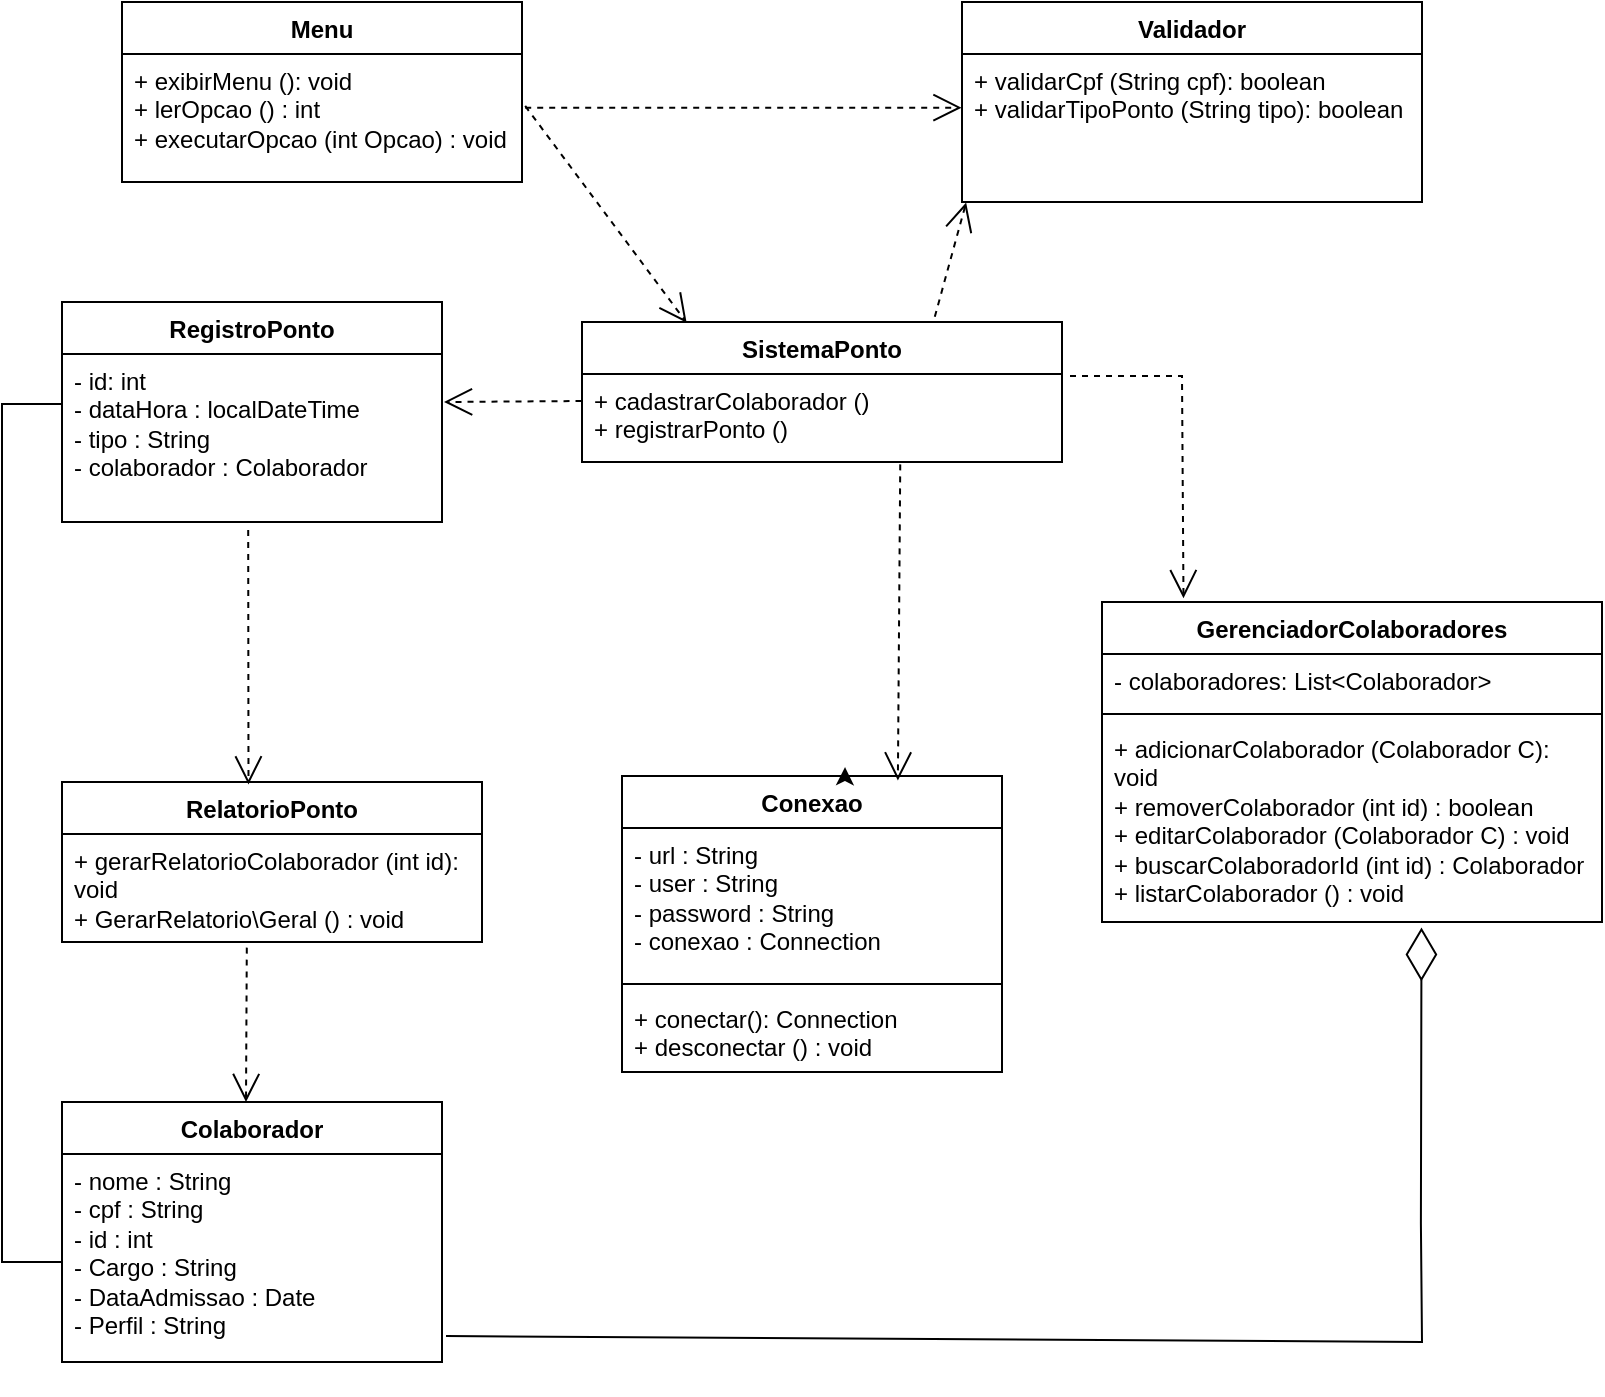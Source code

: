 <mxfile version="27.0.5">
  <diagram id="C5RBs43oDa-KdzZeNtuy" name="Page-1">
    <mxGraphModel dx="2043" dy="671" grid="1" gridSize="10" guides="1" tooltips="1" connect="0" arrows="1" fold="1" page="1" pageScale="1" pageWidth="827" pageHeight="1169" math="0" shadow="0">
      <root>
        <mxCell id="WIyWlLk6GJQsqaUBKTNV-0" />
        <mxCell id="WIyWlLk6GJQsqaUBKTNV-1" parent="WIyWlLk6GJQsqaUBKTNV-0" />
        <mxCell id="B1A5lcR5f1wwEApOaVD2-29" value="Colaborador" style="swimlane;fontStyle=1;align=center;verticalAlign=top;childLayout=stackLayout;horizontal=1;startSize=26;horizontalStack=0;resizeParent=1;resizeParentMax=0;resizeLast=0;collapsible=1;marginBottom=0;whiteSpace=wrap;html=1;" parent="WIyWlLk6GJQsqaUBKTNV-1" vertex="1">
          <mxGeometry x="20" y="600" width="190" height="130" as="geometry" />
        </mxCell>
        <mxCell id="B1A5lcR5f1wwEApOaVD2-30" value="- nome : String&lt;div&gt;- cpf : String&lt;/div&gt;&lt;div&gt;- id : int&lt;/div&gt;&lt;div&gt;- Cargo : String&lt;/div&gt;&lt;div&gt;- DataAdmissao : Date&lt;/div&gt;&lt;div&gt;- Perfil : String&lt;/div&gt;" style="text;strokeColor=none;fillColor=none;align=left;verticalAlign=top;spacingLeft=4;spacingRight=4;overflow=hidden;rotatable=0;points=[[0,0.5],[1,0.5]];portConstraint=eastwest;whiteSpace=wrap;html=1;" parent="B1A5lcR5f1wwEApOaVD2-29" vertex="1">
          <mxGeometry y="26" width="190" height="104" as="geometry" />
        </mxCell>
        <mxCell id="B1A5lcR5f1wwEApOaVD2-38" value="RegistroPonto" style="swimlane;fontStyle=1;align=center;verticalAlign=top;childLayout=stackLayout;horizontal=1;startSize=26;horizontalStack=0;resizeParent=1;resizeParentMax=0;resizeLast=0;collapsible=1;marginBottom=0;whiteSpace=wrap;html=1;" parent="WIyWlLk6GJQsqaUBKTNV-1" vertex="1">
          <mxGeometry x="20" y="200" width="190" height="110" as="geometry" />
        </mxCell>
        <mxCell id="B1A5lcR5f1wwEApOaVD2-39" value="- id: int&lt;div&gt;- dataHora : localDateTime&lt;/div&gt;&lt;div&gt;- tipo : String&lt;/div&gt;&lt;div&gt;- colaborador : Colaborador&lt;/div&gt;" style="text;strokeColor=none;fillColor=none;align=left;verticalAlign=top;spacingLeft=4;spacingRight=4;overflow=hidden;rotatable=0;points=[[0,0.5],[1,0.5]];portConstraint=eastwest;whiteSpace=wrap;html=1;" parent="B1A5lcR5f1wwEApOaVD2-38" vertex="1">
          <mxGeometry y="26" width="190" height="84" as="geometry" />
        </mxCell>
        <mxCell id="B1A5lcR5f1wwEApOaVD2-42" value="SistemaPonto" style="swimlane;fontStyle=1;align=center;verticalAlign=top;childLayout=stackLayout;horizontal=1;startSize=26;horizontalStack=0;resizeParent=1;resizeParentMax=0;resizeLast=0;collapsible=1;marginBottom=0;whiteSpace=wrap;html=1;" parent="WIyWlLk6GJQsqaUBKTNV-1" vertex="1">
          <mxGeometry x="280" y="210" width="240" height="70" as="geometry" />
        </mxCell>
        <mxCell id="B1A5lcR5f1wwEApOaVD2-45" value="+ cadastrarColaborador ()&lt;div&gt;+ registrarPonto ()&lt;/div&gt;&lt;div&gt;&lt;div&gt;&lt;br&gt;&lt;/div&gt;&lt;/div&gt;" style="text;strokeColor=none;fillColor=none;align=left;verticalAlign=top;spacingLeft=4;spacingRight=4;overflow=hidden;rotatable=0;points=[[0,0.5],[1,0.5]];portConstraint=eastwest;whiteSpace=wrap;html=1;" parent="B1A5lcR5f1wwEApOaVD2-42" vertex="1">
          <mxGeometry y="26" width="240" height="44" as="geometry" />
        </mxCell>
        <mxCell id="B1A5lcR5f1wwEApOaVD2-46" value="Conexao" style="swimlane;fontStyle=1;align=center;verticalAlign=top;childLayout=stackLayout;horizontal=1;startSize=26;horizontalStack=0;resizeParent=1;resizeParentMax=0;resizeLast=0;collapsible=1;marginBottom=0;whiteSpace=wrap;html=1;" parent="WIyWlLk6GJQsqaUBKTNV-1" vertex="1">
          <mxGeometry x="300" y="437" width="190" height="148" as="geometry" />
        </mxCell>
        <mxCell id="B1A5lcR5f1wwEApOaVD2-47" value="- url : String&amp;nbsp;&lt;div&gt;- user : String&lt;/div&gt;&lt;div&gt;- password : String&lt;/div&gt;&lt;div&gt;- conexao : Connection&lt;/div&gt;" style="text;strokeColor=none;fillColor=none;align=left;verticalAlign=top;spacingLeft=4;spacingRight=4;overflow=hidden;rotatable=0;points=[[0,0.5],[1,0.5]];portConstraint=eastwest;whiteSpace=wrap;html=1;" parent="B1A5lcR5f1wwEApOaVD2-46" vertex="1">
          <mxGeometry y="26" width="190" height="74" as="geometry" />
        </mxCell>
        <mxCell id="B1A5lcR5f1wwEApOaVD2-77" value="" style="line;strokeWidth=1;fillColor=none;align=left;verticalAlign=middle;spacingTop=-1;spacingLeft=3;spacingRight=3;rotatable=0;labelPosition=right;points=[];portConstraint=eastwest;strokeColor=inherit;" parent="B1A5lcR5f1wwEApOaVD2-46" vertex="1">
          <mxGeometry y="100" width="190" height="8" as="geometry" />
        </mxCell>
        <mxCell id="B1A5lcR5f1wwEApOaVD2-48" value="" style="line;strokeWidth=1;fillColor=none;align=left;verticalAlign=middle;spacingTop=-1;spacingLeft=3;spacingRight=3;rotatable=0;labelPosition=right;points=[];portConstraint=eastwest;strokeColor=inherit;" parent="B1A5lcR5f1wwEApOaVD2-46" vertex="1">
          <mxGeometry y="108" width="190" as="geometry" />
        </mxCell>
        <mxCell id="B1A5lcR5f1wwEApOaVD2-49" value="+ conectar(): Connection&lt;div&gt;+ desconectar () : void&lt;/div&gt;" style="text;strokeColor=none;fillColor=none;align=left;verticalAlign=top;spacingLeft=4;spacingRight=4;overflow=hidden;rotatable=0;points=[[0,0.5],[1,0.5]];portConstraint=eastwest;whiteSpace=wrap;html=1;" parent="B1A5lcR5f1wwEApOaVD2-46" vertex="1">
          <mxGeometry y="108" width="190" height="40" as="geometry" />
        </mxCell>
        <mxCell id="B1A5lcR5f1wwEApOaVD2-50" value="RelatorioPonto" style="swimlane;fontStyle=1;align=center;verticalAlign=top;childLayout=stackLayout;horizontal=1;startSize=26;horizontalStack=0;resizeParent=1;resizeParentMax=0;resizeLast=0;collapsible=1;marginBottom=0;whiteSpace=wrap;html=1;" parent="WIyWlLk6GJQsqaUBKTNV-1" vertex="1">
          <mxGeometry x="20" y="440" width="210" height="80" as="geometry" />
        </mxCell>
        <mxCell id="B1A5lcR5f1wwEApOaVD2-53" value="+ gerarRelatorioColaborador (int id): void&lt;div&gt;+ GerarRelatorio\Geral () : void&lt;/div&gt;" style="text;strokeColor=none;fillColor=none;align=left;verticalAlign=top;spacingLeft=4;spacingRight=4;overflow=hidden;rotatable=0;points=[[0,0.5],[1,0.5]];portConstraint=eastwest;whiteSpace=wrap;html=1;" parent="B1A5lcR5f1wwEApOaVD2-50" vertex="1">
          <mxGeometry y="26" width="210" height="54" as="geometry" />
        </mxCell>
        <mxCell id="B1A5lcR5f1wwEApOaVD2-54" value="Menu" style="swimlane;fontStyle=1;align=center;verticalAlign=top;childLayout=stackLayout;horizontal=1;startSize=26;horizontalStack=0;resizeParent=1;resizeParentMax=0;resizeLast=0;collapsible=1;marginBottom=0;whiteSpace=wrap;html=1;" parent="WIyWlLk6GJQsqaUBKTNV-1" vertex="1">
          <mxGeometry x="50" y="50" width="200" height="90" as="geometry" />
        </mxCell>
        <mxCell id="B1A5lcR5f1wwEApOaVD2-57" value="+ exibirMenu (): void&lt;div&gt;+ lerOpcao () : int&lt;/div&gt;&lt;div&gt;+ executarOpcao (int Opcao) : void&lt;/div&gt;&lt;div&gt;&lt;br&gt;&lt;div&gt;&lt;br&gt;&lt;/div&gt;&lt;/div&gt;" style="text;strokeColor=none;fillColor=none;align=left;verticalAlign=top;spacingLeft=4;spacingRight=4;overflow=hidden;rotatable=0;points=[[0,0.5],[1,0.5]];portConstraint=eastwest;whiteSpace=wrap;html=1;" parent="B1A5lcR5f1wwEApOaVD2-54" vertex="1">
          <mxGeometry y="26" width="200" height="64" as="geometry" />
        </mxCell>
        <mxCell id="B1A5lcR5f1wwEApOaVD2-58" value="Validador" style="swimlane;fontStyle=1;align=center;verticalAlign=top;childLayout=stackLayout;horizontal=1;startSize=26;horizontalStack=0;resizeParent=1;resizeParentMax=0;resizeLast=0;collapsible=1;marginBottom=0;whiteSpace=wrap;html=1;" parent="WIyWlLk6GJQsqaUBKTNV-1" vertex="1">
          <mxGeometry x="470" y="50" width="230" height="100" as="geometry" />
        </mxCell>
        <mxCell id="B1A5lcR5f1wwEApOaVD2-61" value="+ validarCpf (String cpf): boolean&lt;div&gt;+ validarTipoPonto (String tipo): boolean&lt;/div&gt;&lt;div&gt;&lt;div&gt;&lt;br&gt;&lt;/div&gt;&lt;/div&gt;" style="text;strokeColor=none;fillColor=none;align=left;verticalAlign=top;spacingLeft=4;spacingRight=4;overflow=hidden;rotatable=0;points=[[0,0.5],[1,0.5]];portConstraint=eastwest;whiteSpace=wrap;html=1;" parent="B1A5lcR5f1wwEApOaVD2-58" vertex="1">
          <mxGeometry y="26" width="230" height="74" as="geometry" />
        </mxCell>
        <mxCell id="B1A5lcR5f1wwEApOaVD2-63" value="GerenciadorColaboradores" style="swimlane;fontStyle=1;align=center;verticalAlign=top;childLayout=stackLayout;horizontal=1;startSize=26;horizontalStack=0;resizeParent=1;resizeParentMax=0;resizeLast=0;collapsible=1;marginBottom=0;whiteSpace=wrap;html=1;" parent="WIyWlLk6GJQsqaUBKTNV-1" vertex="1">
          <mxGeometry x="540" y="350" width="250" height="160" as="geometry">
            <mxRectangle x="304" y="320" width="210" height="30" as="alternateBounds" />
          </mxGeometry>
        </mxCell>
        <mxCell id="B1A5lcR5f1wwEApOaVD2-64" value="- colaboradores: List&amp;lt;Colaborador&amp;gt;" style="text;strokeColor=none;fillColor=none;align=left;verticalAlign=top;spacingLeft=4;spacingRight=4;overflow=hidden;rotatable=0;points=[[0,0.5],[1,0.5]];portConstraint=eastwest;whiteSpace=wrap;html=1;" parent="B1A5lcR5f1wwEApOaVD2-63" vertex="1">
          <mxGeometry y="26" width="250" height="26" as="geometry" />
        </mxCell>
        <mxCell id="B1A5lcR5f1wwEApOaVD2-65" value="" style="line;strokeWidth=1;fillColor=none;align=left;verticalAlign=middle;spacingTop=-1;spacingLeft=3;spacingRight=3;rotatable=0;labelPosition=right;points=[];portConstraint=eastwest;strokeColor=inherit;" parent="B1A5lcR5f1wwEApOaVD2-63" vertex="1">
          <mxGeometry y="52" width="250" height="8" as="geometry" />
        </mxCell>
        <mxCell id="B1A5lcR5f1wwEApOaVD2-66" value="+ adicionarColaborador (Colaborador C): void&lt;div&gt;+ removerColaborador (int id) : boolean&lt;/div&gt;&lt;div&gt;+ editarColaborador (Colaborador C) : void&lt;/div&gt;&lt;div&gt;+ buscarColaboradorId (int id) : Colaborador&lt;/div&gt;&lt;div&gt;+ listarColaborador () : void&lt;/div&gt;&lt;div&gt;&lt;br&gt;&lt;/div&gt;" style="text;strokeColor=none;fillColor=none;align=left;verticalAlign=top;spacingLeft=4;spacingRight=4;overflow=hidden;rotatable=0;points=[[0,0.5],[1,0.5]];portConstraint=eastwest;whiteSpace=wrap;html=1;" parent="B1A5lcR5f1wwEApOaVD2-63" vertex="1">
          <mxGeometry y="60" width="250" height="100" as="geometry" />
        </mxCell>
        <mxCell id="B1A5lcR5f1wwEApOaVD2-76" style="edgeStyle=orthogonalEdgeStyle;rounded=0;orthogonalLoop=1;jettySize=auto;html=1;exitX=0.5;exitY=0;exitDx=0;exitDy=0;entryX=0.587;entryY=-0.03;entryDx=0;entryDy=0;entryPerimeter=0;" parent="WIyWlLk6GJQsqaUBKTNV-1" source="B1A5lcR5f1wwEApOaVD2-46" target="B1A5lcR5f1wwEApOaVD2-46" edge="1">
          <mxGeometry relative="1" as="geometry" />
        </mxCell>
        <mxCell id="D_YQ6FoIzYH9uqE3cLdM-0" value="" style="endArrow=open;endSize=12;dashed=1;html=1;rounded=0;exitX=-0.001;exitY=0.307;exitDx=0;exitDy=0;exitPerimeter=0;" parent="WIyWlLk6GJQsqaUBKTNV-1" source="B1A5lcR5f1wwEApOaVD2-45" edge="1">
          <mxGeometry width="160" relative="1" as="geometry">
            <mxPoint x="270" y="260" as="sourcePoint" />
            <mxPoint x="211" y="250" as="targetPoint" />
            <Array as="points" />
          </mxGeometry>
        </mxCell>
        <mxCell id="D_YQ6FoIzYH9uqE3cLdM-1" value="" style="endArrow=open;endSize=12;dashed=1;html=1;rounded=0;exitX=1.008;exitY=0.406;exitDx=0;exitDy=0;exitPerimeter=0;entryX=0.218;entryY=0.005;entryDx=0;entryDy=0;entryPerimeter=0;" parent="WIyWlLk6GJQsqaUBKTNV-1" source="B1A5lcR5f1wwEApOaVD2-57" target="B1A5lcR5f1wwEApOaVD2-42" edge="1">
          <mxGeometry width="160" relative="1" as="geometry">
            <mxPoint x="350" y="110" as="sourcePoint" />
            <mxPoint x="340" y="170" as="targetPoint" />
            <Array as="points" />
          </mxGeometry>
        </mxCell>
        <mxCell id="D_YQ6FoIzYH9uqE3cLdM-2" value="" style="endArrow=open;endSize=12;dashed=1;html=1;rounded=0;entryX=0.163;entryY=-0.012;entryDx=0;entryDy=0;entryPerimeter=0;" parent="WIyWlLk6GJQsqaUBKTNV-1" target="B1A5lcR5f1wwEApOaVD2-63" edge="1">
          <mxGeometry width="160" relative="1" as="geometry">
            <mxPoint x="524" y="237" as="sourcePoint" />
            <mxPoint x="468" y="346" as="targetPoint" />
            <Array as="points">
              <mxPoint x="580" y="237" />
            </Array>
          </mxGeometry>
        </mxCell>
        <mxCell id="D_YQ6FoIzYH9uqE3cLdM-3" value="" style="endArrow=open;endSize=12;dashed=1;html=1;rounded=0;exitX=0.735;exitY=-0.037;exitDx=0;exitDy=0;exitPerimeter=0;entryX=0.009;entryY=1.004;entryDx=0;entryDy=0;entryPerimeter=0;" parent="WIyWlLk6GJQsqaUBKTNV-1" source="B1A5lcR5f1wwEApOaVD2-42" target="B1A5lcR5f1wwEApOaVD2-61" edge="1">
          <mxGeometry width="160" relative="1" as="geometry">
            <mxPoint x="434" y="202" as="sourcePoint" />
            <mxPoint x="470" y="150" as="targetPoint" />
            <Array as="points" />
          </mxGeometry>
        </mxCell>
        <mxCell id="D_YQ6FoIzYH9uqE3cLdM-4" value="" style="endArrow=open;endSize=12;dashed=1;html=1;rounded=0;entryX=0.726;entryY=0.015;entryDx=0;entryDy=0;entryPerimeter=0;exitX=0.663;exitY=1.027;exitDx=0;exitDy=0;exitPerimeter=0;" parent="WIyWlLk6GJQsqaUBKTNV-1" source="B1A5lcR5f1wwEApOaVD2-45" target="B1A5lcR5f1wwEApOaVD2-46" edge="1">
          <mxGeometry width="160" relative="1" as="geometry">
            <mxPoint x="438" y="290" as="sourcePoint" />
            <mxPoint x="361" y="418" as="targetPoint" />
            <Array as="points" />
          </mxGeometry>
        </mxCell>
        <mxCell id="D_YQ6FoIzYH9uqE3cLdM-5" value="" style="endArrow=open;endSize=12;dashed=1;html=1;rounded=0;exitX=0.49;exitY=1.048;exitDx=0;exitDy=0;exitPerimeter=0;entryX=0.444;entryY=0.015;entryDx=0;entryDy=0;entryPerimeter=0;" parent="WIyWlLk6GJQsqaUBKTNV-1" source="B1A5lcR5f1wwEApOaVD2-39" target="B1A5lcR5f1wwEApOaVD2-50" edge="1">
          <mxGeometry width="160" relative="1" as="geometry">
            <mxPoint x="110" y="430" as="sourcePoint" />
            <mxPoint x="102" y="360" as="targetPoint" />
            <Array as="points" />
          </mxGeometry>
        </mxCell>
        <mxCell id="D_YQ6FoIzYH9uqE3cLdM-7" value="" style="endArrow=diamondThin;endFill=0;endSize=24;html=1;rounded=0;entryX=0.639;entryY=1.028;entryDx=0;entryDy=0;entryPerimeter=0;" parent="WIyWlLk6GJQsqaUBKTNV-1" target="B1A5lcR5f1wwEApOaVD2-66" edge="1">
          <mxGeometry width="160" relative="1" as="geometry">
            <mxPoint x="212" y="717" as="sourcePoint" />
            <mxPoint x="638.45" y="660" as="targetPoint" />
            <Array as="points">
              <mxPoint x="700" y="720" />
              <mxPoint x="699.45" y="660.8" />
            </Array>
          </mxGeometry>
        </mxCell>
        <mxCell id="D_YQ6FoIzYH9uqE3cLdM-9" value="" style="endArrow=open;endSize=12;dashed=1;html=1;rounded=0;exitX=0.44;exitY=1.052;exitDx=0;exitDy=0;exitPerimeter=0;" parent="WIyWlLk6GJQsqaUBKTNV-1" source="B1A5lcR5f1wwEApOaVD2-53" edge="1">
          <mxGeometry width="160" relative="1" as="geometry">
            <mxPoint x="120" y="530" as="sourcePoint" />
            <mxPoint x="112" y="600" as="targetPoint" />
            <Array as="points" />
          </mxGeometry>
        </mxCell>
        <mxCell id="D_YQ6FoIzYH9uqE3cLdM-10" value="" style="endArrow=open;endSize=12;dashed=1;html=1;rounded=0;exitX=1.008;exitY=0.419;exitDx=0;exitDy=0;exitPerimeter=0;entryX=-0.001;entryY=0.363;entryDx=0;entryDy=0;entryPerimeter=0;" parent="WIyWlLk6GJQsqaUBKTNV-1" source="B1A5lcR5f1wwEApOaVD2-57" target="B1A5lcR5f1wwEApOaVD2-61" edge="1">
          <mxGeometry width="160" relative="1" as="geometry">
            <mxPoint x="260" y="120" as="sourcePoint" />
            <mxPoint x="470" y="110" as="targetPoint" />
            <Array as="points" />
          </mxGeometry>
        </mxCell>
        <mxCell id="D_YQ6FoIzYH9uqE3cLdM-11" value="" style="endArrow=none;html=1;edgeStyle=orthogonalEdgeStyle;rounded=0;exitX=0;exitY=0.519;exitDx=0;exitDy=0;exitPerimeter=0;" parent="WIyWlLk6GJQsqaUBKTNV-1" source="B1A5lcR5f1wwEApOaVD2-30" edge="1">
          <mxGeometry relative="1" as="geometry">
            <mxPoint x="10" y="680" as="sourcePoint" />
            <mxPoint x="20" y="251" as="targetPoint" />
            <Array as="points">
              <mxPoint x="-10" y="680" />
              <mxPoint x="-10" y="251" />
            </Array>
          </mxGeometry>
        </mxCell>
      </root>
    </mxGraphModel>
  </diagram>
</mxfile>

